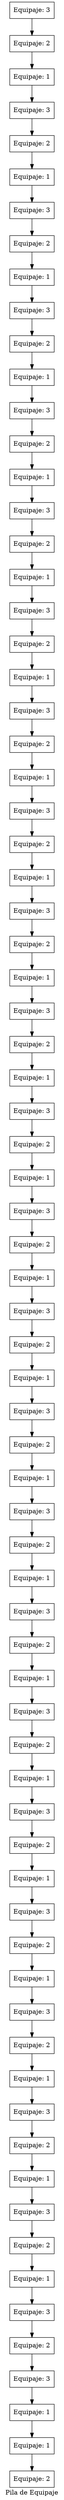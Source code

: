 digraph G {
node [shape=record];
rankdir=TB;
label="Pila de Equipaje";
node0000024edf0f8050 [label="Equipaje: 3"];
node0000024edf0f8050 -> node0000024edf0f85b0;
node0000024edf0f85b0 [label="Equipaje: 2"];
node0000024edf0f85b0 -> node0000024edf0f84d0;
node0000024edf0f84d0 [label="Equipaje: 1"];
node0000024edf0f84d0 -> node0000024edf0f8150;
node0000024edf0f8150 [label="Equipaje: 3"];
node0000024edf0f8150 -> node0000024edf0f8350;
node0000024edf0f8350 [label="Equipaje: 2"];
node0000024edf0f8350 -> node0000024edf0f8590;
node0000024edf0f8590 [label="Equipaje: 1"];
node0000024edf0f8590 -> node0000024edf0f85f0;
node0000024edf0f85f0 [label="Equipaje: 3"];
node0000024edf0f85f0 -> node0000024edf0f8550;
node0000024edf0f8550 [label="Equipaje: 2"];
node0000024edf0f8550 -> node0000024edf0f87b0;
node0000024edf0f87b0 [label="Equipaje: 1"];
node0000024edf0f87b0 -> node0000024edf0f81f0;
node0000024edf0f81f0 [label="Equipaje: 3"];
node0000024edf0f81f0 -> node0000024edf0f8250;
node0000024edf0f8250 [label="Equipaje: 2"];
node0000024edf0f8250 -> node0000024edf0f8530;
node0000024edf0f8530 [label="Equipaje: 1"];
node0000024edf0f8530 -> node0000024edf0f86d0;
node0000024edf0f86d0 [label="Equipaje: 3"];
node0000024edf0f86d0 -> node0000024edf0f8570;
node0000024edf0f8570 [label="Equipaje: 2"];
node0000024edf0f8570 -> node0000024edf0f86b0;
node0000024edf0f86b0 [label="Equipaje: 1"];
node0000024edf0f86b0 -> node0000024edf0f8270;
node0000024edf0f8270 [label="Equipaje: 3"];
node0000024edf0f8270 -> node0000024edf0f8690;
node0000024edf0f8690 [label="Equipaje: 2"];
node0000024edf0f8690 -> node0000024edf127450;
node0000024edf127450 [label="Equipaje: 1"];
node0000024edf127450 -> node0000024edf1273b0;
node0000024edf1273b0 [label="Equipaje: 3"];
node0000024edf1273b0 -> node0000024edf127390;
node0000024edf127390 [label="Equipaje: 2"];
node0000024edf127390 -> node0000024edf127030;
node0000024edf127030 [label="Equipaje: 1"];
node0000024edf127030 -> node0000024edf127090;
node0000024edf127090 [label="Equipaje: 3"];
node0000024edf127090 -> node0000024edf126ff0;
node0000024edf126ff0 [label="Equipaje: 2"];
node0000024edf126ff0 -> node0000024edf126fd0;
node0000024edf126fd0 [label="Equipaje: 1"];
node0000024edf126fd0 -> node0000024edf126fb0;
node0000024edf126fb0 [label="Equipaje: 3"];
node0000024edf126fb0 -> node0000024edf126f70;
node0000024edf126f70 [label="Equipaje: 2"];
node0000024edf126f70 -> node0000024edf127370;
node0000024edf127370 [label="Equipaje: 1"];
node0000024edf127370 -> node0000024edf1276b0;
node0000024edf1276b0 [label="Equipaje: 3"];
node0000024edf1276b0 -> node0000024edf1273d0;
node0000024edf1273d0 [label="Equipaje: 2"];
node0000024edf1273d0 -> node0000024edf127330;
node0000024edf127330 [label="Equipaje: 1"];
node0000024edf127330 -> node0000024edf127550;
node0000024edf127550 [label="Equipaje: 3"];
node0000024edf127550 -> node0000024edf127430;
node0000024edf127430 [label="Equipaje: 2"];
node0000024edf127430 -> node0000024edf1272f0;
node0000024edf1272f0 [label="Equipaje: 1"];
node0000024edf1272f0 -> node0000024edf127350;
node0000024edf127350 [label="Equipaje: 3"];
node0000024edf127350 -> node0000024edf127290;
node0000024edf127290 [label="Equipaje: 2"];
node0000024edf127290 -> node0000024edf127250;
node0000024edf127250 [label="Equipaje: 1"];
node0000024edf127250 -> node0000024edf127670;
node0000024edf127670 [label="Equipaje: 3"];
node0000024edf127670 -> node0000024edf127530;
node0000024edf127530 [label="Equipaje: 2"];
node0000024edf127530 -> node0000024edf1270b0;
node0000024edf1270b0 [label="Equipaje: 1"];
node0000024edf1270b0 -> node0000024edf127650;
node0000024edf127650 [label="Equipaje: 3"];
node0000024edf127650 -> node0000024edf127570;
node0000024edf127570 [label="Equipaje: 2"];
node0000024edf127570 -> node0000024edf127630;
node0000024edf127630 [label="Equipaje: 1"];
node0000024edf127630 -> node0000024edf127010;
node0000024edf127010 [label="Equipaje: 3"];
node0000024edf127010 -> node0000024edf127170;
node0000024edf127170 [label="Equipaje: 2"];
node0000024edf127170 -> node0000024edf127510;
node0000024edf127510 [label="Equipaje: 1"];
node0000024edf127510 -> node0000024edf127230;
node0000024edf127230 [label="Equipaje: 3"];
node0000024edf127230 -> node0000024edf127270;
node0000024edf127270 [label="Equipaje: 2"];
node0000024edf127270 -> node0000024edf1270f0;
node0000024edf1270f0 [label="Equipaje: 1"];
node0000024edf1270f0 -> node0000024edf126f50;
node0000024edf126f50 [label="Equipaje: 3"];
node0000024edf126f50 -> node0000024edf1276d0;
node0000024edf1276d0 [label="Equipaje: 2"];
node0000024edf1276d0 -> node0000024edf127190;
node0000024edf127190 [label="Equipaje: 1"];
node0000024edf127190 -> node0000024edf127210;
node0000024edf127210 [label="Equipaje: 3"];
node0000024edf127210 -> node0000024edf127150;
node0000024edf127150 [label="Equipaje: 2"];
node0000024edf127150 -> node0000024edf126f90;
node0000024edf126f90 [label="Equipaje: 1"];
node0000024edf126f90 -> node0000024edf1274f0;
node0000024edf1274f0 [label="Equipaje: 3"];
node0000024edf1274f0 -> node0000024edf127590;
node0000024edf127590 [label="Equipaje: 2"];
node0000024edf127590 -> node0000024edf1275d0;
node0000024edf1275d0 [label="Equipaje: 1"];
node0000024edf1275d0 -> node0000024edf127310;
node0000024edf127310 [label="Equipaje: 3"];
node0000024edf127310 -> node0000024edf1274d0;
node0000024edf1274d0 [label="Equipaje: 2"];
node0000024edf1274d0 -> node0000024edf1272d0;
node0000024edf1272d0 [label="Equipaje: 1"];
node0000024edf1272d0 -> node0000024edf1271f0;
node0000024edf1271f0 [label="Equipaje: 3"];
node0000024edf1271f0 -> node0000024edf127110;
node0000024edf127110 [label="Equipaje: 2"];
node0000024edf127110 -> node0000024edf127410;
node0000024edf127410 [label="Equipaje: 1"];
node0000024edf127410 -> node0000024edf127130;
node0000024edf127130 [label="Equipaje: 3"];
node0000024edf127130 -> node0000024edf1272b0;
node0000024edf1272b0 [label="Equipaje: 2"];
node0000024edf1272b0 -> node0000024edf1271b0;
node0000024edf1271b0 [label="Equipaje: 1"];
node0000024edf1271b0 -> node0000024edf127610;
node0000024edf127610 [label="Equipaje: 3"];
node0000024edf127610 -> node0000024edf1270d0;
node0000024edf1270d0 [label="Equipaje: 2"];
node0000024edf1270d0 -> node0000024edf127050;
node0000024edf127050 [label="Equipaje: 1"];
node0000024edf127050 -> node0000024edf1274b0;
node0000024edf1274b0 [label="Equipaje: 3"];
node0000024edf1274b0 -> node0000024edf1273f0;
node0000024edf1273f0 [label="Equipaje: 2"];
node0000024edf1273f0 -> node0000024edf127070;
node0000024edf127070 [label="Equipaje: 3"];
node0000024edf127070 -> node0000024edf1275f0;
node0000024edf1275f0 [label="Equipaje: 1"];
node0000024edf1275f0 -> node0000024edf127490;
node0000024edf127490 [label="Equipaje: 1"];
node0000024edf127490 -> node0000024edf127690;
node0000024edf127690 [label="Equipaje: 2"];
}